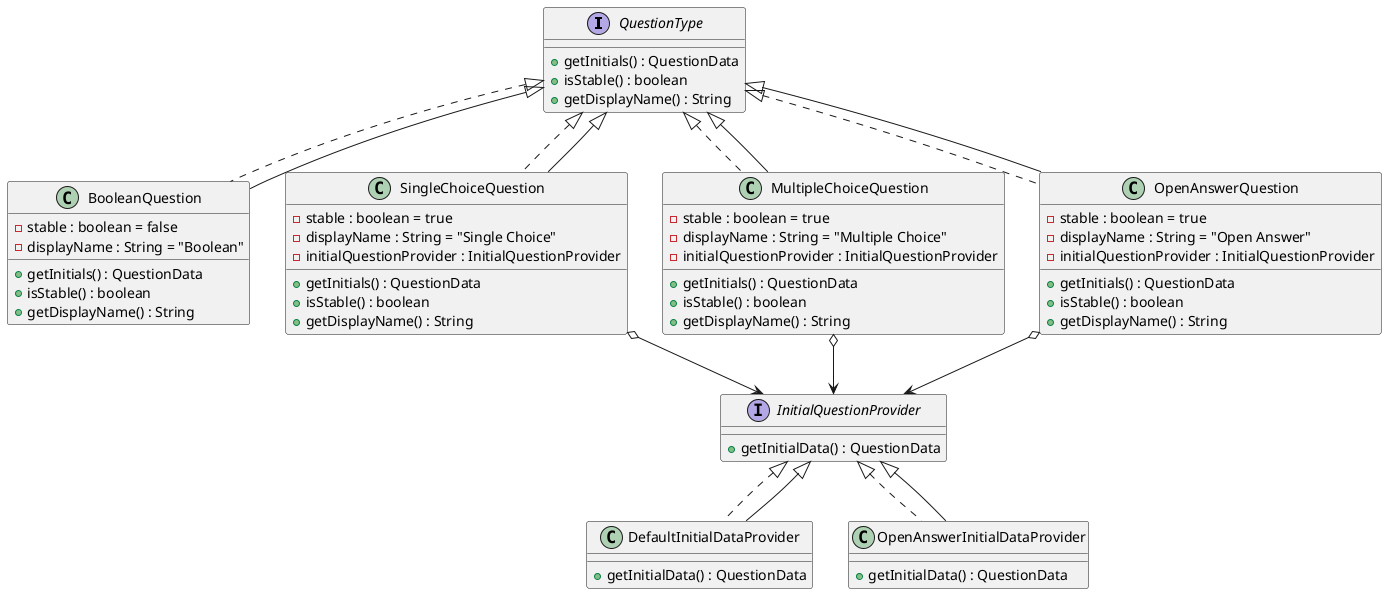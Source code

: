 @startuml

interface QuestionType {
    + getInitials() : QuestionData
    + isStable() : boolean
    + getDisplayName() : String
}

interface InitialQuestionProvider {
    + getInitialData() : QuestionData
}

class BooleanQuestion implements QuestionType {
    - stable : boolean = false
    - displayName : String = "Boolean"
    + getInitials() : QuestionData
    + isStable() : boolean
    + getDisplayName() : String
}

class SingleChoiceQuestion implements QuestionType {
    - stable : boolean = true
    - displayName : String = "Single Choice"
    - initialQuestionProvider : InitialQuestionProvider
    + getInitials() : QuestionData
    + isStable() : boolean
    + getDisplayName() : String
}

class MultipleChoiceQuestion implements QuestionType {
    - stable : boolean = true
    - displayName : String = "Multiple Choice"
    - initialQuestionProvider : InitialQuestionProvider
    + getInitials() : QuestionData
    + isStable() : boolean
    + getDisplayName() : String
}

class OpenAnswerQuestion implements QuestionType {
    - stable : boolean = true
    - displayName : String = "Open Answer"
    - initialQuestionProvider : InitialQuestionProvider
    + getInitials() : QuestionData
    + isStable() : boolean
    + getDisplayName() : String
}

class DefaultInitialDataProvider implements InitialQuestionProvider {
    + getInitialData() : QuestionData
}

class OpenAnswerInitialDataProvider implements InitialQuestionProvider {
    + getInitialData() : QuestionData
}



QuestionType <|-- BooleanQuestion
QuestionType <|-- SingleChoiceQuestion
QuestionType <|-- MultipleChoiceQuestion
QuestionType <|-- OpenAnswerQuestion

InitialQuestionProvider <|-- DefaultInitialDataProvider
InitialQuestionProvider <|-- OpenAnswerInitialDataProvider

SingleChoiceQuestion o--> InitialQuestionProvider
MultipleChoiceQuestion o--> InitialQuestionProvider
OpenAnswerQuestion o--> InitialQuestionProvider

@enduml
